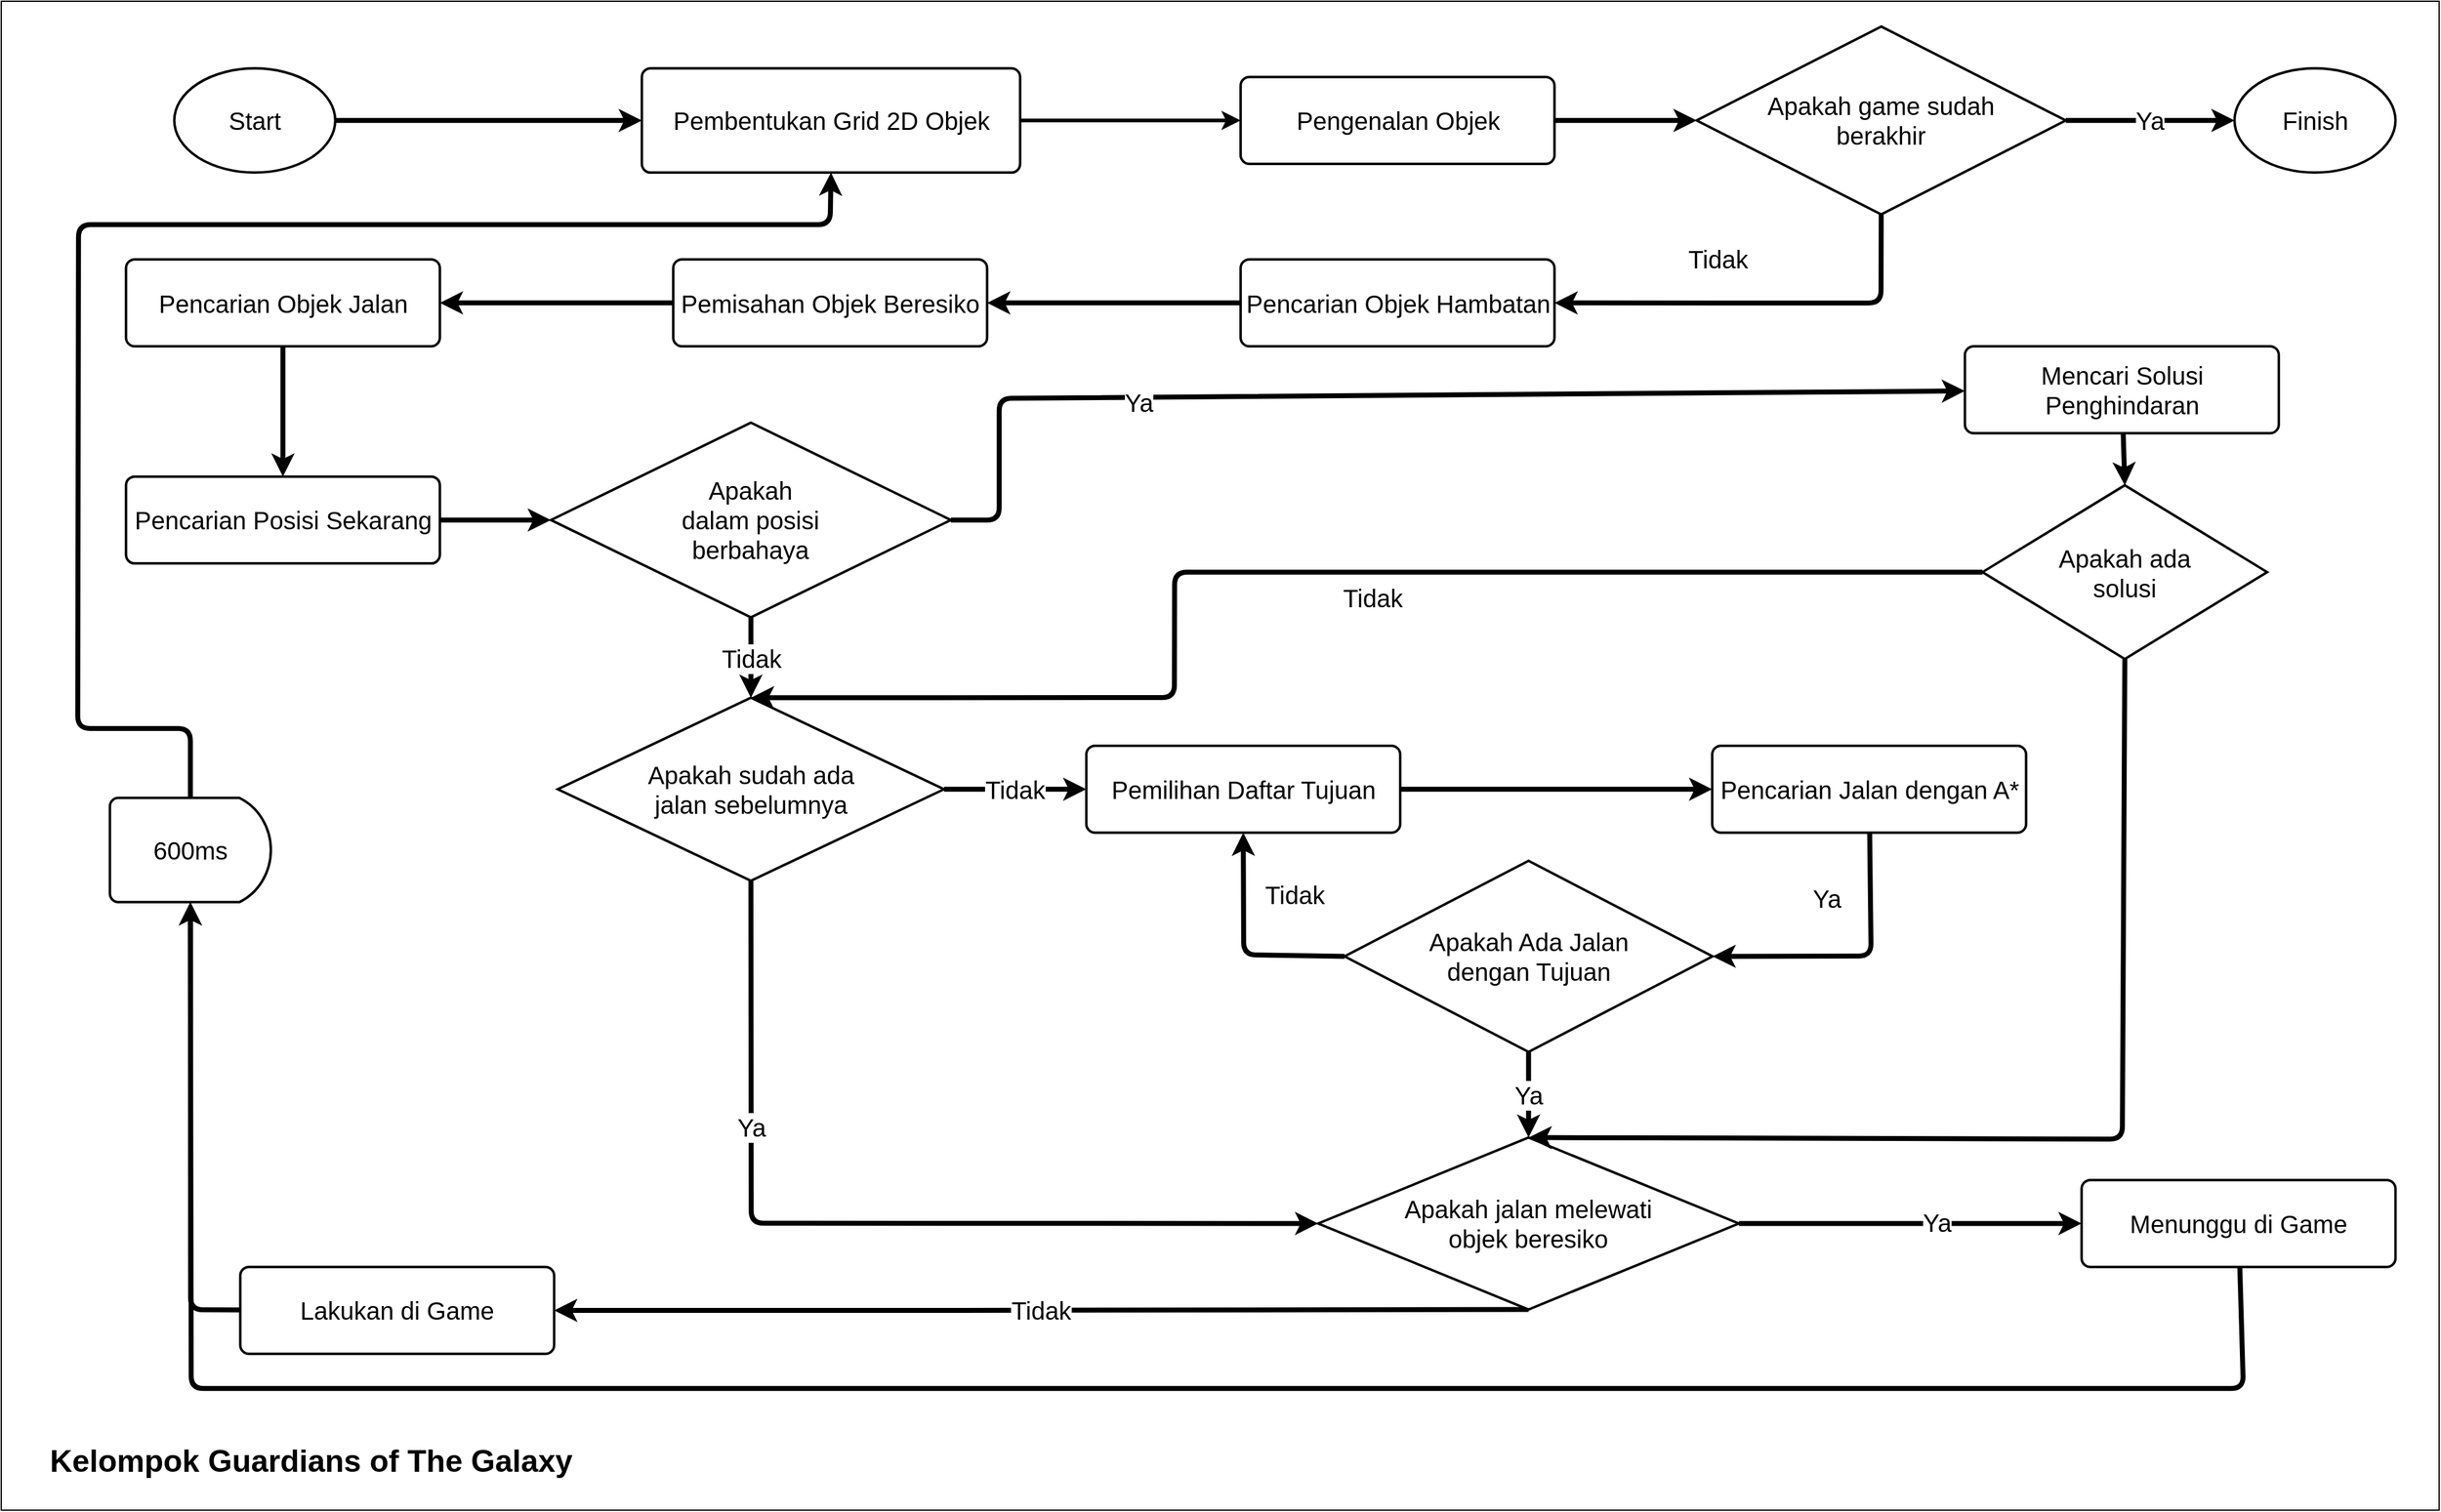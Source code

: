 <mxfile>
    <diagram id="0n0lVPkZu06ZkCW_Be9V" name="Page-1">
        <mxGraphModel dx="3258" dy="1634" grid="1" gridSize="10" guides="1" tooltips="1" connect="1" arrows="1" fold="1" page="1" pageScale="1" pageWidth="850" pageHeight="1100" math="0" shadow="0">
            <root>
                <mxCell id="0"/>
                <mxCell id="1" parent="0"/>
                <mxCell id="51" value="" style="rounded=0;whiteSpace=wrap;html=1;" parent="1" vertex="1">
                    <mxGeometry x="-830" y="20" width="1970" height="1220" as="geometry"/>
                </mxCell>
                <mxCell id="10" value="&lt;font style=&quot;font-size: 20px&quot;&gt;Start&lt;/font&gt;" style="strokeWidth=2;html=1;shape=mxgraph.flowchart.start_1;whiteSpace=wrap;" parent="1" vertex="1">
                    <mxGeometry x="-690.162" y="74.27" width="130.064" height="84.27" as="geometry"/>
                </mxCell>
                <mxCell id="11" value="&lt;font style=&quot;font-size: 20px&quot;&gt;Pengenalan Objek&lt;/font&gt;" style="rounded=1;whiteSpace=wrap;html=1;absoluteArcSize=1;arcSize=14;strokeWidth=2;" parent="1" vertex="1">
                    <mxGeometry x="171.513" y="81.292" width="253.625" height="70.225" as="geometry"/>
                </mxCell>
                <mxCell id="42" value="" style="edgeStyle=none;html=1;strokeWidth=3;" parent="1" source="12" target="11" edge="1">
                    <mxGeometry x="-803.968" y="4.045" as="geometry"/>
                </mxCell>
                <mxCell id="12" value="&lt;font style=&quot;font-size: 20px&quot;&gt;Pembentukan Grid 2D Objek&lt;/font&gt;" style="rounded=1;whiteSpace=wrap;html=1;absoluteArcSize=1;arcSize=14;strokeWidth=2;" parent="1" vertex="1">
                    <mxGeometry x="-312.326" y="74.27" width="305.651" height="84.27" as="geometry"/>
                </mxCell>
                <mxCell id="41" style="edgeStyle=none;html=1;strokeWidth=4;" parent="1" source="10" target="12" edge="1">
                    <mxGeometry x="-803.968" y="4.045" as="geometry"/>
                </mxCell>
                <mxCell id="14" value="&lt;font style=&quot;font-size: 20px&quot;&gt;Pemilihan Daftar Tujuan&lt;/font&gt;" style="rounded=1;whiteSpace=wrap;html=1;absoluteArcSize=1;arcSize=14;strokeWidth=2;" parent="1" vertex="1">
                    <mxGeometry x="46.834" y="622.018" width="253.625" height="70.225" as="geometry"/>
                </mxCell>
                <mxCell id="15" value="&lt;font style=&quot;font-size: 20px&quot;&gt;Pencarian Posisi Sekarang&lt;/font&gt;" style="rounded=1;whiteSpace=wrap;html=1;absoluteArcSize=1;arcSize=14;strokeWidth=2;" parent="1" vertex="1">
                    <mxGeometry x="-729.181" y="404.326" width="253.625" height="70.225" as="geometry"/>
                </mxCell>
                <mxCell id="19" value="&lt;span&gt;&lt;font style=&quot;font-size: 20px&quot;&gt;Pencarian Objek Hambatan&lt;/font&gt;&lt;/span&gt;" style="rounded=1;whiteSpace=wrap;html=1;absoluteArcSize=1;arcSize=14;strokeWidth=2;" parent="1" vertex="1">
                    <mxGeometry x="171.513" y="228.764" width="253.625" height="70.225" as="geometry"/>
                </mxCell>
                <mxCell id="20" value="&lt;font style=&quot;font-size: 20px&quot;&gt;Pencarian Jalan dengan A*&lt;/font&gt;" style="rounded=1;whiteSpace=wrap;html=1;absoluteArcSize=1;arcSize=14;strokeWidth=2;" parent="1" vertex="1">
                    <mxGeometry x="552.601" y="622.018" width="253.625" height="70.225" as="geometry"/>
                </mxCell>
                <mxCell id="94" style="edgeStyle=none;html=1;entryX=0;entryY=0.5;entryDx=0;entryDy=0;exitX=1;exitY=0.5;exitDx=0;exitDy=0;strokeWidth=4;" parent="1" source="14" target="20" edge="1">
                    <mxGeometry x="-869" y="-10" as="geometry"/>
                </mxCell>
                <mxCell id="21" value="&lt;font style=&quot;font-size: 20px&quot;&gt;Pemisahan Objek Beresiko&lt;/font&gt;" style="rounded=1;whiteSpace=wrap;html=1;absoluteArcSize=1;arcSize=14;strokeWidth=2;" parent="1" vertex="1">
                    <mxGeometry x="-286.963" y="228.764" width="253.625" height="70.225" as="geometry"/>
                </mxCell>
                <mxCell id="56" style="edgeStyle=none;html=1;entryX=1;entryY=0.5;entryDx=0;entryDy=0;strokeWidth=4;" parent="1" source="19" target="21" edge="1">
                    <mxGeometry x="-803.968" y="4.045" as="geometry"/>
                </mxCell>
                <mxCell id="58" value="" style="edgeStyle=none;html=1;strokeWidth=4;" parent="1" source="22" target="15" edge="1">
                    <mxGeometry x="-803.968" y="60.225" as="geometry"/>
                </mxCell>
                <mxCell id="22" value="&lt;span&gt;&lt;font style=&quot;font-size: 20px&quot;&gt;Pencarian Objek Jalan&lt;/font&gt;&lt;/span&gt;" style="rounded=1;whiteSpace=wrap;html=1;absoluteArcSize=1;arcSize=14;strokeWidth=2;" parent="1" vertex="1">
                    <mxGeometry x="-729.181" y="228.764" width="253.625" height="70.225" as="geometry"/>
                </mxCell>
                <mxCell id="57" style="edgeStyle=none;html=1;entryX=1;entryY=0.5;entryDx=0;entryDy=0;strokeWidth=4;" parent="1" source="21" target="22" edge="1">
                    <mxGeometry x="-803.968" y="4.045" as="geometry"/>
                </mxCell>
                <mxCell id="23" value="&lt;font style=&quot;font-size: 20px&quot;&gt;Lakukan di Game&lt;/font&gt;" style="rounded=1;whiteSpace=wrap;html=1;absoluteArcSize=1;arcSize=14;strokeWidth=2;" parent="1" vertex="1">
                    <mxGeometry x="-636.836" y="1043.371" width="253.625" height="70.225" as="geometry"/>
                </mxCell>
                <mxCell id="47" value="&lt;font style=&quot;font-size: 20px&quot;&gt;Ya&lt;/font&gt;" style="edgeStyle=none;html=1;entryX=0.5;entryY=0;entryDx=0;entryDy=0;entryPerimeter=0;exitX=0.5;exitY=1;exitDx=0;exitDy=0;exitPerimeter=0;strokeWidth=4;" parent="1" source="95" edge="1" target="26">
                    <mxGeometry x="-725.929" y="60.225" as="geometry">
                        <mxPoint x="229.391" y="929.607" as="targetPoint"/>
                        <Array as="points"/>
                        <mxPoint x="366.609" y="902.921" as="sourcePoint"/>
                    </mxGeometry>
                </mxCell>
                <mxCell id="36" value="&lt;font style=&quot;font-size: 20px&quot;&gt;Tidak&lt;/font&gt;" style="edgeStyle=none;html=1;entryX=0;entryY=0.5;entryDx=0;entryDy=0;exitX=1;exitY=0.5;exitDx=0;exitDy=0;exitPerimeter=0;strokeWidth=4;" parent="1" source="24" target="14" edge="1">
                    <mxGeometry x="-676.505" y="60.225" as="geometry">
                        <mxPoint x="-35.939" y="657.135" as="targetPoint"/>
                        <mxPoint x="-102.272" y="643.09" as="sourcePoint"/>
                    </mxGeometry>
                </mxCell>
                <mxCell id="24" value="&lt;font style=&quot;font-size: 20px&quot;&gt;Apakah sudah ada &lt;br&gt;jalan sebelumnya&lt;/font&gt;" style="strokeWidth=2;html=1;shape=mxgraph.flowchart.decision;whiteSpace=wrap;" parent="1" vertex="1">
                    <mxGeometry x="-380.28" y="583.14" width="312.15" height="147.98" as="geometry"/>
                </mxCell>
                <mxCell id="37" value="&lt;font style=&quot;font-size: 20px&quot;&gt;Tidak&lt;/font&gt;" style="edgeStyle=none;html=1;exitX=0.5;exitY=1;exitDx=0;exitDy=0;exitPerimeter=0;entryX=1;entryY=0.5;entryDx=0;entryDy=0;strokeWidth=4;" parent="1" source="26" target="23" edge="1">
                    <mxGeometry x="-803.968" y="60.225" as="geometry">
                        <mxPoint x="-177.384" y="1197.865" as="sourcePoint"/>
                        <mxPoint x="-247.619" y="1338.315" as="targetPoint"/>
                        <Array as="points">
                            <mxPoint x="-65.204" y="1078.483"/>
                        </Array>
                    </mxGeometry>
                </mxCell>
                <mxCell id="26" value="&lt;font style=&quot;font-size: 20px&quot;&gt;Apakah jalan melewati &lt;br&gt;objek beresiko&lt;/font&gt;" style="strokeWidth=2;html=1;shape=mxgraph.flowchart.decision;whiteSpace=wrap;" parent="1" vertex="1">
                    <mxGeometry x="234.18" y="938.76" width="340" height="138.99" as="geometry"/>
                </mxCell>
                <mxCell id="40" value="&lt;font style=&quot;font-size: 20px&quot;&gt;Ya&lt;/font&gt;" style="edgeStyle=none;html=1;exitX=0.5;exitY=1;exitDx=0;exitDy=0;exitPerimeter=0;entryX=0;entryY=0.5;entryDx=0;entryDy=0;entryPerimeter=0;strokeWidth=4;" parent="1" source="24" target="26" edge="1">
                    <mxGeometry as="geometry">
                        <Array as="points">
                            <mxPoint x="-224" y="1008"/>
                        </Array>
                        <mxPoint x="-49.596" y="902.921" as="targetPoint"/>
                        <mxPoint x="-229" y="60" as="offset"/>
                    </mxGeometry>
                </mxCell>
                <mxCell id="27" value="&lt;font style=&quot;font-size: 20px&quot;&gt;Finish&lt;/font&gt;" style="strokeWidth=2;html=1;shape=mxgraph.flowchart.start_1;whiteSpace=wrap;" parent="1" vertex="1">
                    <mxGeometry x="974.658" y="74.27" width="130.064" height="84.27" as="geometry"/>
                </mxCell>
                <mxCell id="35" value="&lt;font style=&quot;font-size: 20px&quot;&gt;Ya&lt;/font&gt;" style="edgeStyle=none;html=1;exitX=1;exitY=0.5;exitDx=0;exitDy=0;exitPerimeter=0;entryX=0;entryY=0.5;entryDx=0;entryDy=0;entryPerimeter=0;strokeWidth=4;" parent="1" source="28" target="27" edge="1">
                    <mxGeometry x="-527.361" y="81.292" as="geometry">
                        <mxPoint x="1265.248" y="2300.393" as="targetPoint"/>
                    </mxGeometry>
                </mxCell>
                <mxCell id="67" value="&lt;font style=&quot;font-size: 20px&quot;&gt;Tidak&lt;/font&gt;" style="edgeStyle=none;html=1;entryX=1;entryY=0.5;entryDx=0;entryDy=0;exitX=0.5;exitY=1;exitDx=0;exitDy=0;exitPerimeter=0;strokeWidth=4;" parent="1" source="28" target="19" edge="1">
                    <mxGeometry x="-527.361" y="81.292" as="geometry">
                        <mxPoint x="557.049" y="748.427" as="targetPoint"/>
                        <Array as="points">
                            <mxPoint x="689" y="264"/>
                        </Array>
                    </mxGeometry>
                </mxCell>
                <mxCell id="28" value="&lt;font style=&quot;font-size: 20px&quot;&gt;Apakah game sudah&lt;br&gt;berakhir&lt;/font&gt;" style="strokeWidth=2;html=1;shape=mxgraph.flowchart.decision;whiteSpace=wrap;" parent="1" vertex="1">
                    <mxGeometry x="540" y="40.45" width="298.31" height="151.91" as="geometry"/>
                </mxCell>
                <mxCell id="92" style="edgeStyle=none;html=1;entryX=0;entryY=0.5;entryDx=0;entryDy=0;entryPerimeter=0;strokeWidth=4;" parent="1" source="11" target="28" edge="1">
                    <mxGeometry x="-869" y="-10" as="geometry"/>
                </mxCell>
                <mxCell id="54" value="&lt;font style=&quot;font-size: 25px&quot;&gt;Kelompok Guardians of The Galaxy&lt;/font&gt;" style="text;html=1;align=center;verticalAlign=middle;resizable=0;points=[];autosize=1;strokeColor=none;fontSize=17;fontStyle=1" parent="1" vertex="1">
                    <mxGeometry x="-799.995" y="1183.82" width="440" height="30" as="geometry"/>
                </mxCell>
                <mxCell id="55" value="&lt;font style=&quot;font-size: 20px&quot;&gt;Menunggu di Game&lt;/font&gt;" style="rounded=1;whiteSpace=wrap;html=1;absoluteArcSize=1;arcSize=14;strokeWidth=2;" parent="1" vertex="1">
                    <mxGeometry x="851.098" y="973.146" width="253.625" height="70.225" as="geometry"/>
                </mxCell>
                <mxCell id="38" style="edgeStyle=none;html=1;exitX=1;exitY=0.5;exitDx=0;exitDy=0;exitPerimeter=0;entryX=0;entryY=0.5;entryDx=0;entryDy=0;strokeWidth=4;" parent="1" source="26" target="55" edge="1">
                    <mxGeometry x="-803.968" y="60.225" as="geometry">
                        <Array as="points"/>
                        <mxPoint x="158.506" y="832.697" as="targetPoint"/>
                    </mxGeometry>
                </mxCell>
                <mxCell id="39" value="&lt;font style=&quot;font-size: 20px&quot;&gt;Ya&lt;/font&gt;" style="edgeLabel;html=1;align=center;verticalAlign=middle;resizable=0;points=[];" parent="38" vertex="1" connectable="0">
                    <mxGeometry x="0.153" y="2" relative="1" as="geometry">
                        <mxPoint as="offset"/>
                    </mxGeometry>
                </mxCell>
                <mxCell id="63" style="edgeStyle=none;html=1;entryX=0.5;entryY=1;entryDx=0;entryDy=0;strokeWidth=4;" parent="1" source="60" target="12" edge="1">
                    <mxGeometry x="-803.968" y="60.225" as="geometry">
                        <Array as="points">
                            <mxPoint x="-677.155" y="607.978"/>
                            <mxPoint x="-768.2" y="607.978"/>
                            <mxPoint x="-767.55" y="200.674"/>
                            <mxPoint x="-160.151" y="200.674"/>
                        </Array>
                    </mxGeometry>
                </mxCell>
                <mxCell id="60" value="&lt;font style=&quot;font-size: 20px&quot;&gt;600ms&lt;/font&gt;" style="strokeWidth=2;html=1;shape=mxgraph.flowchart.delay;whiteSpace=wrap;" parent="1" vertex="1">
                    <mxGeometry x="-742.188" y="664.157" width="130.064" height="84.27" as="geometry"/>
                </mxCell>
                <mxCell id="66" style="edgeStyle=none;html=1;entryX=0.5;entryY=1;entryDx=0;entryDy=0;entryPerimeter=0;strokeWidth=4;" parent="1" source="23" target="60" edge="1">
                    <mxGeometry x="-803.968" y="60.225" as="geometry">
                        <Array as="points">
                            <mxPoint x="-677" y="1078"/>
                        </Array>
                    </mxGeometry>
                </mxCell>
                <mxCell id="59" style="edgeStyle=none;html=1;entryX=0.5;entryY=1;entryDx=0;entryDy=0;entryPerimeter=0;strokeWidth=4;" parent="1" source="55" target="60" edge="1">
                    <mxGeometry x="-803.968" y="60.225" as="geometry">
                        <mxPoint x="-742.188" y="762.472" as="targetPoint"/>
                        <Array as="points">
                            <mxPoint x="981.812" y="1141.685"/>
                            <mxPoint x="-676.505" y="1141.685"/>
                        </Array>
                    </mxGeometry>
                </mxCell>
                <mxCell id="73" value="&lt;font style=&quot;font-size: 20px&quot;&gt;Tidak&lt;/font&gt;" style="edgeStyle=none;html=1;entryX=0.5;entryY=0;entryDx=0;entryDy=0;entryPerimeter=0;exitX=0.5;exitY=1;exitDx=0;exitDy=0;exitPerimeter=0;strokeWidth=4;" parent="1" source="72" target="24" edge="1">
                    <mxGeometry x="-803.968" y="60.225" as="geometry"/>
                </mxCell>
                <mxCell id="72" value="&lt;font style=&quot;font-size: 20px&quot;&gt;Apakah &lt;br&gt;dalam posisi &lt;br&gt;berbahaya&lt;/font&gt;" style="strokeWidth=2;html=1;shape=mxgraph.flowchart.decision;whiteSpace=wrap;" parent="1" vertex="1">
                    <mxGeometry x="-385.812" y="360.787" width="323.209" height="157.303" as="geometry"/>
                </mxCell>
                <mxCell id="49" value="" style="edgeStyle=none;html=1;entryX=0;entryY=0.5;entryDx=0;entryDy=0;entryPerimeter=0;strokeWidth=4;" parent="1" source="15" target="72" edge="1">
                    <mxGeometry x="-803.968" y="60.225" as="geometry">
                        <mxPoint x="-407.272" y="474.551" as="targetPoint"/>
                    </mxGeometry>
                </mxCell>
                <mxCell id="76" value="&lt;font style=&quot;font-size: 20px&quot;&gt;Mencari Solusi Penghindaran&lt;/font&gt;" style="rounded=1;whiteSpace=wrap;html=1;absoluteArcSize=1;arcSize=14;strokeWidth=2;" parent="1" vertex="1">
                    <mxGeometry x="756.801" y="298.989" width="253.625" height="70.225" as="geometry"/>
                </mxCell>
                <mxCell id="77" style="edgeStyle=none;html=1;strokeWidth=4;" parent="1" source="72" target="76" edge="1">
                    <mxGeometry x="-803.968" y="60.225" as="geometry">
                        <Array as="points">
                            <mxPoint x="-23.583" y="439.438"/>
                            <mxPoint x="-23.583" y="341.124"/>
                        </Array>
                    </mxGeometry>
                </mxCell>
                <mxCell id="78" value="&lt;font style=&quot;font-size: 20px&quot;&gt;Ya&lt;/font&gt;" style="edgeLabel;html=1;align=center;verticalAlign=middle;resizable=0;points=[];" parent="77" vertex="1" connectable="0">
                    <mxGeometry x="-0.455" y="-3" relative="1" as="geometry">
                        <mxPoint as="offset"/>
                    </mxGeometry>
                </mxCell>
                <mxCell id="85" value="&lt;font style=&quot;font-size: 20px&quot;&gt;Ya&lt;/font&gt;" style="edgeStyle=none;html=1;exitX=0.5;exitY=1;exitDx=0;exitDy=0;exitPerimeter=0;entryX=0.5;entryY=0;entryDx=0;entryDy=0;entryPerimeter=0;strokeWidth=4;" parent="1" source="83" target="26" edge="1">
                    <mxGeometry x="-869" y="-10" as="geometry">
                        <Array as="points">
                            <mxPoint x="884" y="940"/>
                        </Array>
                        <mxPoint x="262.558" y="959.101" as="targetPoint"/>
                    </mxGeometry>
                </mxCell>
                <mxCell id="83" value="&lt;font style=&quot;font-size: 20px&quot;&gt;Apakah ada &lt;br&gt;solusi&lt;/font&gt;" style="strokeWidth=2;html=1;shape=mxgraph.flowchart.decision;whiteSpace=wrap;" parent="1" vertex="1">
                    <mxGeometry x="771" y="411.35" width="230" height="140.45" as="geometry"/>
                </mxCell>
                <mxCell id="31" value="&lt;font style=&quot;font-size: 20px&quot;&gt;Tidak&lt;/font&gt;" style="edgeStyle=none;html=1;exitX=0;exitY=0.5;exitDx=0;exitDy=0;exitPerimeter=0;entryX=0.5;entryY=0;entryDx=0;entryDy=0;entryPerimeter=0;strokeWidth=4;" parent="1" source="83" target="24" edge="1">
                    <mxGeometry x="-869" y="-10" as="geometry">
                        <mxPoint x="522.686" y="650.112" as="sourcePoint"/>
                        <mxPoint x="-322.731" y="565.843" as="targetPoint"/>
                        <Array as="points">
                            <mxPoint x="118.187" y="481.573"/>
                            <mxPoint x="118" y="583"/>
                        </Array>
                        <mxPoint x="5" y="-30" as="offset"/>
                    </mxGeometry>
                </mxCell>
                <mxCell id="97" value="&lt;font style=&quot;font-size: 20px&quot;&gt;Tidak&lt;/font&gt;" style="edgeStyle=none;html=1;entryX=0.5;entryY=1;entryDx=0;entryDy=0;exitX=0;exitY=0.5;exitDx=0;exitDy=0;exitPerimeter=0;strokeWidth=4;" parent="1" source="95" target="14" edge="1">
                    <mxGeometry x="-869" y="-10" as="geometry">
                        <Array as="points">
                            <mxPoint x="174" y="791"/>
                        </Array>
                    </mxGeometry>
                </mxCell>
                <mxCell id="95" value="&lt;font style=&quot;font-size: 20px&quot;&gt;Apakah Ada Jalan &lt;br&gt;dengan Tujuan&lt;/font&gt;" style="strokeWidth=2;html=1;shape=mxgraph.flowchart.decision;whiteSpace=wrap;" parent="1" vertex="1">
                    <mxGeometry x="255.5" y="715" width="297.37" height="154.49" as="geometry"/>
                </mxCell>
                <mxCell id="84" style="edgeStyle=none;html=1;entryX=0.5;entryY=0;entryDx=0;entryDy=0;entryPerimeter=0;strokeWidth=4;" parent="1" source="76" target="83" edge="1">
                    <mxGeometry x="-869" y="-10" as="geometry"/>
                </mxCell>
                <mxCell id="96" style="edgeStyle=none;html=1;entryX=1;entryY=0.5;entryDx=0;entryDy=0;entryPerimeter=0;strokeWidth=4;" parent="1" source="20" target="95" edge="1">
                    <mxGeometry x="-869" y="-10" as="geometry">
                        <Array as="points">
                            <mxPoint x="681" y="792"/>
                        </Array>
                    </mxGeometry>
                </mxCell>
            </root>
        </mxGraphModel>
    </diagram>
</mxfile>